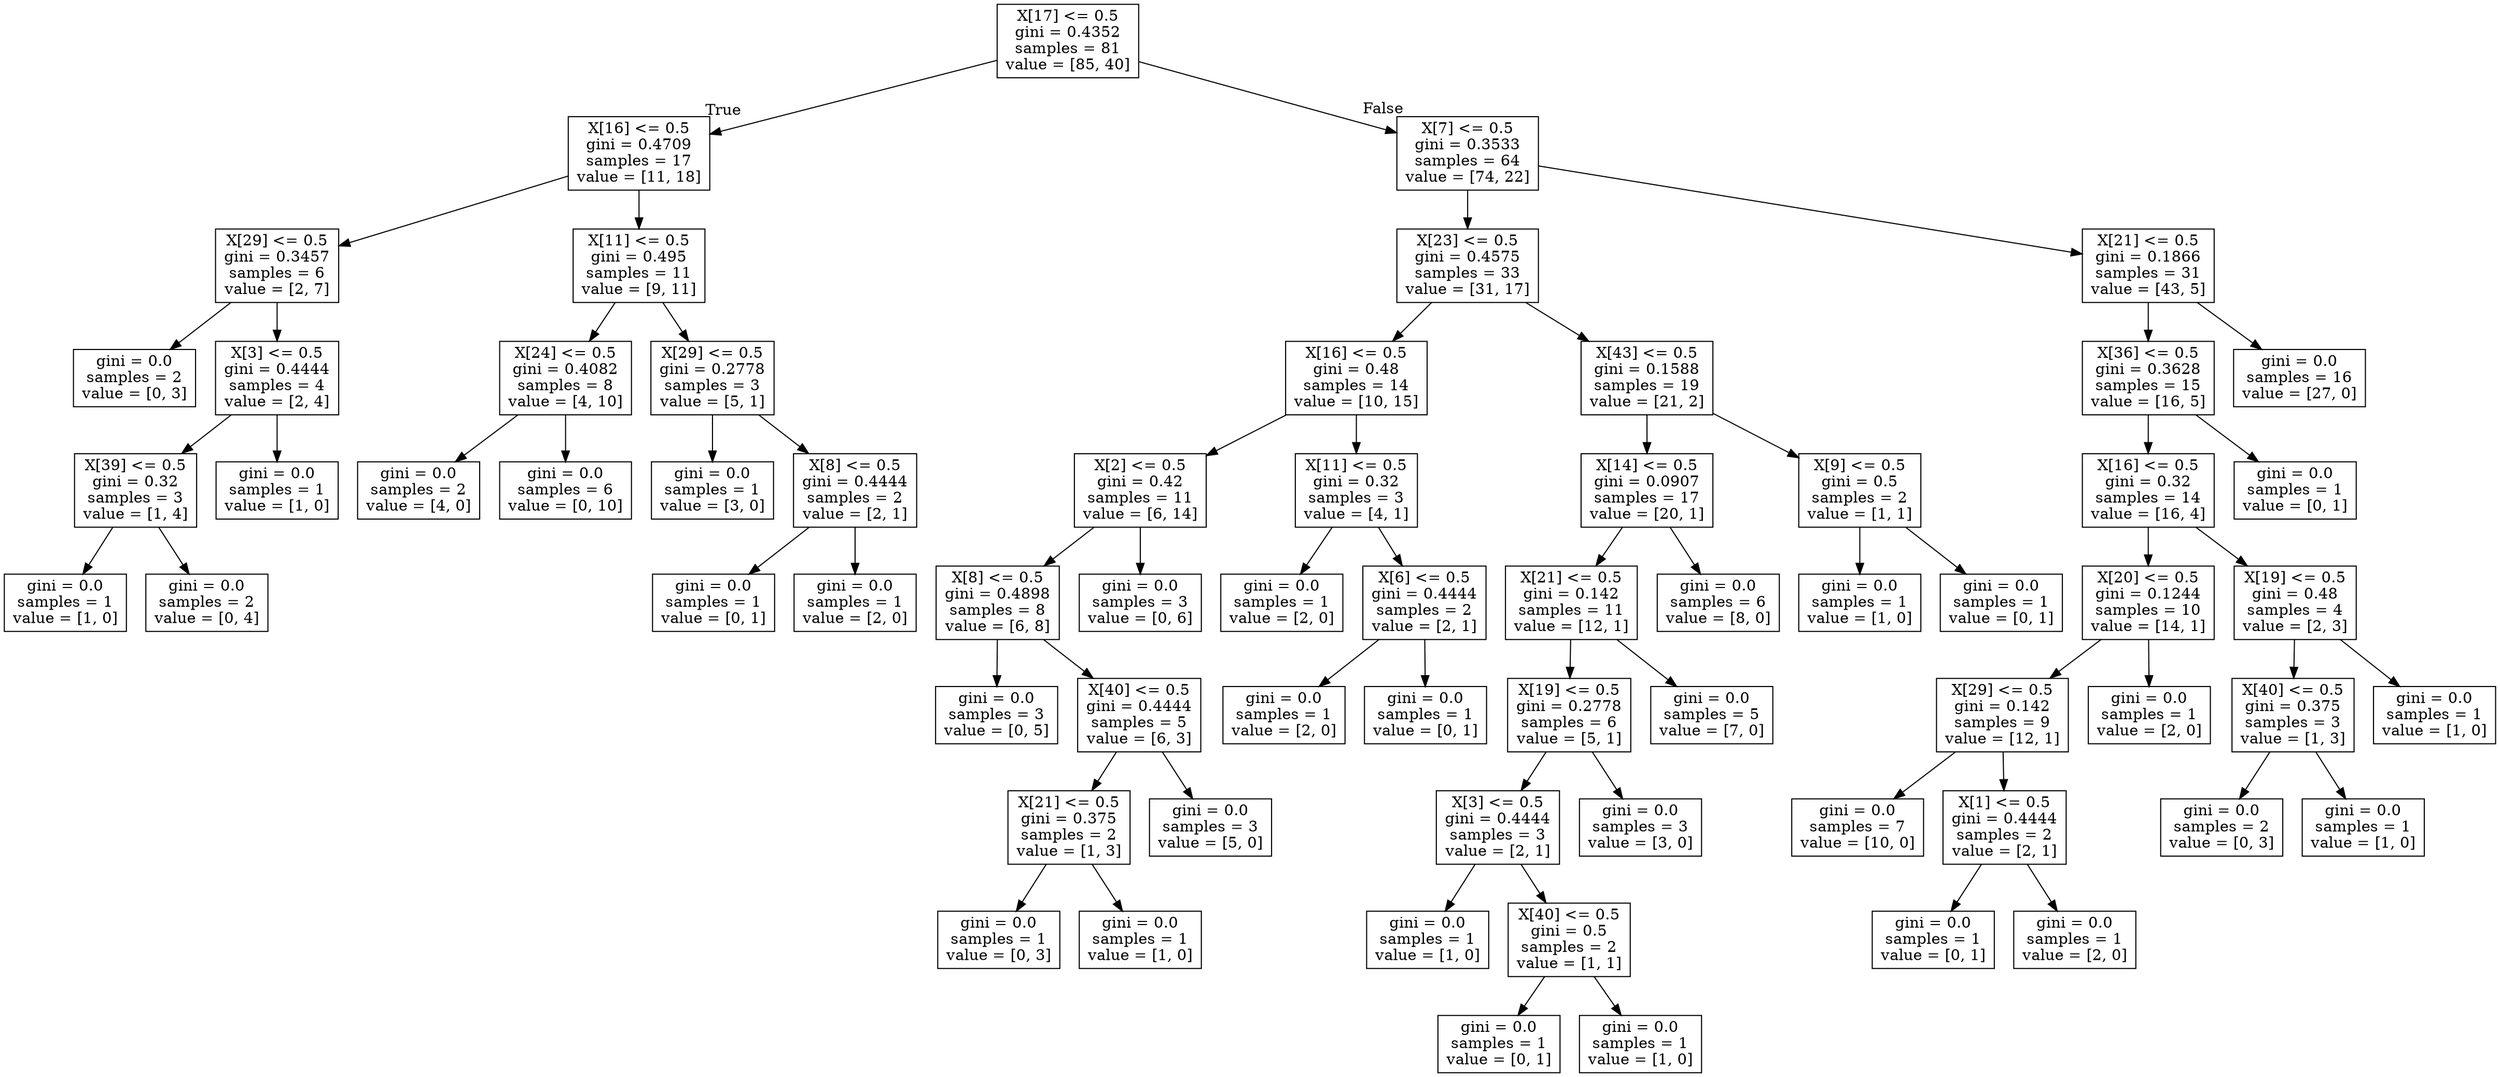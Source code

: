 digraph Tree {
node [shape=box] ;
0 [label="X[17] <= 0.5\ngini = 0.4352\nsamples = 81\nvalue = [85, 40]"] ;
1 [label="X[16] <= 0.5\ngini = 0.4709\nsamples = 17\nvalue = [11, 18]"] ;
0 -> 1 [labeldistance=2.5, labelangle=45, headlabel="True"] ;
2 [label="X[29] <= 0.5\ngini = 0.3457\nsamples = 6\nvalue = [2, 7]"] ;
1 -> 2 ;
3 [label="gini = 0.0\nsamples = 2\nvalue = [0, 3]"] ;
2 -> 3 ;
4 [label="X[3] <= 0.5\ngini = 0.4444\nsamples = 4\nvalue = [2, 4]"] ;
2 -> 4 ;
5 [label="X[39] <= 0.5\ngini = 0.32\nsamples = 3\nvalue = [1, 4]"] ;
4 -> 5 ;
6 [label="gini = 0.0\nsamples = 1\nvalue = [1, 0]"] ;
5 -> 6 ;
7 [label="gini = 0.0\nsamples = 2\nvalue = [0, 4]"] ;
5 -> 7 ;
8 [label="gini = 0.0\nsamples = 1\nvalue = [1, 0]"] ;
4 -> 8 ;
9 [label="X[11] <= 0.5\ngini = 0.495\nsamples = 11\nvalue = [9, 11]"] ;
1 -> 9 ;
10 [label="X[24] <= 0.5\ngini = 0.4082\nsamples = 8\nvalue = [4, 10]"] ;
9 -> 10 ;
11 [label="gini = 0.0\nsamples = 2\nvalue = [4, 0]"] ;
10 -> 11 ;
12 [label="gini = 0.0\nsamples = 6\nvalue = [0, 10]"] ;
10 -> 12 ;
13 [label="X[29] <= 0.5\ngini = 0.2778\nsamples = 3\nvalue = [5, 1]"] ;
9 -> 13 ;
14 [label="gini = 0.0\nsamples = 1\nvalue = [3, 0]"] ;
13 -> 14 ;
15 [label="X[8] <= 0.5\ngini = 0.4444\nsamples = 2\nvalue = [2, 1]"] ;
13 -> 15 ;
16 [label="gini = 0.0\nsamples = 1\nvalue = [0, 1]"] ;
15 -> 16 ;
17 [label="gini = 0.0\nsamples = 1\nvalue = [2, 0]"] ;
15 -> 17 ;
18 [label="X[7] <= 0.5\ngini = 0.3533\nsamples = 64\nvalue = [74, 22]"] ;
0 -> 18 [labeldistance=2.5, labelangle=-45, headlabel="False"] ;
19 [label="X[23] <= 0.5\ngini = 0.4575\nsamples = 33\nvalue = [31, 17]"] ;
18 -> 19 ;
20 [label="X[16] <= 0.5\ngini = 0.48\nsamples = 14\nvalue = [10, 15]"] ;
19 -> 20 ;
21 [label="X[2] <= 0.5\ngini = 0.42\nsamples = 11\nvalue = [6, 14]"] ;
20 -> 21 ;
22 [label="X[8] <= 0.5\ngini = 0.4898\nsamples = 8\nvalue = [6, 8]"] ;
21 -> 22 ;
23 [label="gini = 0.0\nsamples = 3\nvalue = [0, 5]"] ;
22 -> 23 ;
24 [label="X[40] <= 0.5\ngini = 0.4444\nsamples = 5\nvalue = [6, 3]"] ;
22 -> 24 ;
25 [label="X[21] <= 0.5\ngini = 0.375\nsamples = 2\nvalue = [1, 3]"] ;
24 -> 25 ;
26 [label="gini = 0.0\nsamples = 1\nvalue = [0, 3]"] ;
25 -> 26 ;
27 [label="gini = 0.0\nsamples = 1\nvalue = [1, 0]"] ;
25 -> 27 ;
28 [label="gini = 0.0\nsamples = 3\nvalue = [5, 0]"] ;
24 -> 28 ;
29 [label="gini = 0.0\nsamples = 3\nvalue = [0, 6]"] ;
21 -> 29 ;
30 [label="X[11] <= 0.5\ngini = 0.32\nsamples = 3\nvalue = [4, 1]"] ;
20 -> 30 ;
31 [label="gini = 0.0\nsamples = 1\nvalue = [2, 0]"] ;
30 -> 31 ;
32 [label="X[6] <= 0.5\ngini = 0.4444\nsamples = 2\nvalue = [2, 1]"] ;
30 -> 32 ;
33 [label="gini = 0.0\nsamples = 1\nvalue = [2, 0]"] ;
32 -> 33 ;
34 [label="gini = 0.0\nsamples = 1\nvalue = [0, 1]"] ;
32 -> 34 ;
35 [label="X[43] <= 0.5\ngini = 0.1588\nsamples = 19\nvalue = [21, 2]"] ;
19 -> 35 ;
36 [label="X[14] <= 0.5\ngini = 0.0907\nsamples = 17\nvalue = [20, 1]"] ;
35 -> 36 ;
37 [label="X[21] <= 0.5\ngini = 0.142\nsamples = 11\nvalue = [12, 1]"] ;
36 -> 37 ;
38 [label="X[19] <= 0.5\ngini = 0.2778\nsamples = 6\nvalue = [5, 1]"] ;
37 -> 38 ;
39 [label="X[3] <= 0.5\ngini = 0.4444\nsamples = 3\nvalue = [2, 1]"] ;
38 -> 39 ;
40 [label="gini = 0.0\nsamples = 1\nvalue = [1, 0]"] ;
39 -> 40 ;
41 [label="X[40] <= 0.5\ngini = 0.5\nsamples = 2\nvalue = [1, 1]"] ;
39 -> 41 ;
42 [label="gini = 0.0\nsamples = 1\nvalue = [0, 1]"] ;
41 -> 42 ;
43 [label="gini = 0.0\nsamples = 1\nvalue = [1, 0]"] ;
41 -> 43 ;
44 [label="gini = 0.0\nsamples = 3\nvalue = [3, 0]"] ;
38 -> 44 ;
45 [label="gini = 0.0\nsamples = 5\nvalue = [7, 0]"] ;
37 -> 45 ;
46 [label="gini = 0.0\nsamples = 6\nvalue = [8, 0]"] ;
36 -> 46 ;
47 [label="X[9] <= 0.5\ngini = 0.5\nsamples = 2\nvalue = [1, 1]"] ;
35 -> 47 ;
48 [label="gini = 0.0\nsamples = 1\nvalue = [1, 0]"] ;
47 -> 48 ;
49 [label="gini = 0.0\nsamples = 1\nvalue = [0, 1]"] ;
47 -> 49 ;
50 [label="X[21] <= 0.5\ngini = 0.1866\nsamples = 31\nvalue = [43, 5]"] ;
18 -> 50 ;
51 [label="X[36] <= 0.5\ngini = 0.3628\nsamples = 15\nvalue = [16, 5]"] ;
50 -> 51 ;
52 [label="X[16] <= 0.5\ngini = 0.32\nsamples = 14\nvalue = [16, 4]"] ;
51 -> 52 ;
53 [label="X[20] <= 0.5\ngini = 0.1244\nsamples = 10\nvalue = [14, 1]"] ;
52 -> 53 ;
54 [label="X[29] <= 0.5\ngini = 0.142\nsamples = 9\nvalue = [12, 1]"] ;
53 -> 54 ;
55 [label="gini = 0.0\nsamples = 7\nvalue = [10, 0]"] ;
54 -> 55 ;
56 [label="X[1] <= 0.5\ngini = 0.4444\nsamples = 2\nvalue = [2, 1]"] ;
54 -> 56 ;
57 [label="gini = 0.0\nsamples = 1\nvalue = [0, 1]"] ;
56 -> 57 ;
58 [label="gini = 0.0\nsamples = 1\nvalue = [2, 0]"] ;
56 -> 58 ;
59 [label="gini = 0.0\nsamples = 1\nvalue = [2, 0]"] ;
53 -> 59 ;
60 [label="X[19] <= 0.5\ngini = 0.48\nsamples = 4\nvalue = [2, 3]"] ;
52 -> 60 ;
61 [label="X[40] <= 0.5\ngini = 0.375\nsamples = 3\nvalue = [1, 3]"] ;
60 -> 61 ;
62 [label="gini = 0.0\nsamples = 2\nvalue = [0, 3]"] ;
61 -> 62 ;
63 [label="gini = 0.0\nsamples = 1\nvalue = [1, 0]"] ;
61 -> 63 ;
64 [label="gini = 0.0\nsamples = 1\nvalue = [1, 0]"] ;
60 -> 64 ;
65 [label="gini = 0.0\nsamples = 1\nvalue = [0, 1]"] ;
51 -> 65 ;
66 [label="gini = 0.0\nsamples = 16\nvalue = [27, 0]"] ;
50 -> 66 ;
}